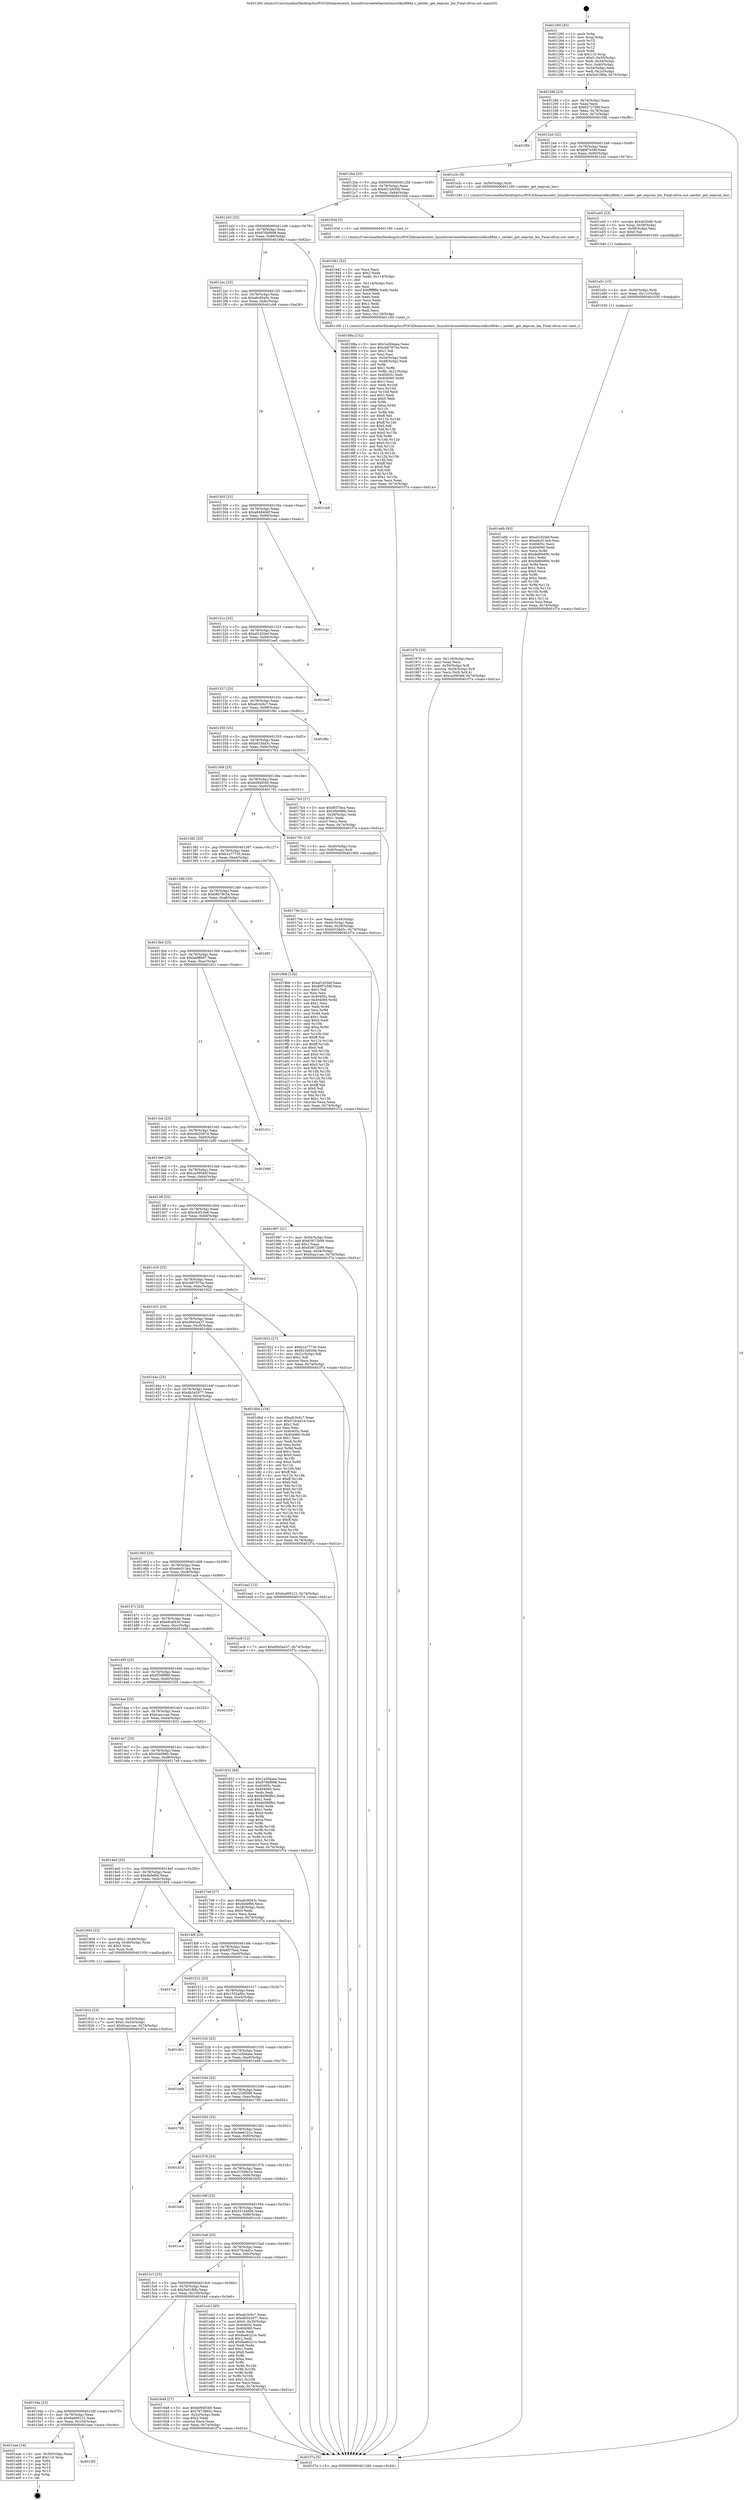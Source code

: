 digraph "0x401260" {
  label = "0x401260 (/mnt/c/Users/mathe/Desktop/tcc/POCII/binaries/extr_linuxdriversnetethernetmicrelksz884x.c_netdev_get_eeprom_len_Final-ollvm.out::main(0))"
  labelloc = "t"
  node[shape=record]

  Entry [label="",width=0.3,height=0.3,shape=circle,fillcolor=black,style=filled]
  "0x40128d" [label="{
     0x40128d [23]\l
     | [instrs]\l
     &nbsp;&nbsp;0x40128d \<+3\>: mov -0x74(%rbp),%eax\l
     &nbsp;&nbsp;0x401290 \<+2\>: mov %eax,%ecx\l
     &nbsp;&nbsp;0x401292 \<+6\>: sub $0x8272706f,%ecx\l
     &nbsp;&nbsp;0x401298 \<+3\>: mov %eax,-0x78(%rbp)\l
     &nbsp;&nbsp;0x40129b \<+3\>: mov %ecx,-0x7c(%rbp)\l
     &nbsp;&nbsp;0x40129e \<+6\>: je 0000000000401f5b \<main+0xcfb\>\l
  }"]
  "0x401f5b" [label="{
     0x401f5b\l
  }", style=dashed]
  "0x4012a4" [label="{
     0x4012a4 [22]\l
     | [instrs]\l
     &nbsp;&nbsp;0x4012a4 \<+5\>: jmp 00000000004012a9 \<main+0x49\>\l
     &nbsp;&nbsp;0x4012a9 \<+3\>: mov -0x78(%rbp),%eax\l
     &nbsp;&nbsp;0x4012ac \<+5\>: sub $0x89f7e58f,%eax\l
     &nbsp;&nbsp;0x4012b1 \<+3\>: mov %eax,-0x80(%rbp)\l
     &nbsp;&nbsp;0x4012b4 \<+6\>: je 0000000000401a3c \<main+0x7dc\>\l
  }"]
  Exit [label="",width=0.3,height=0.3,shape=circle,fillcolor=black,style=filled,peripheries=2]
  "0x401a3c" [label="{
     0x401a3c [9]\l
     | [instrs]\l
     &nbsp;&nbsp;0x401a3c \<+4\>: mov -0x50(%rbp),%rdi\l
     &nbsp;&nbsp;0x401a40 \<+5\>: call 0000000000401240 \<netdev_get_eeprom_len\>\l
     | [calls]\l
     &nbsp;&nbsp;0x401240 \{1\} (/mnt/c/Users/mathe/Desktop/tcc/POCII/binaries/extr_linuxdriversnetethernetmicrelksz884x.c_netdev_get_eeprom_len_Final-ollvm.out::netdev_get_eeprom_len)\l
  }"]
  "0x4012ba" [label="{
     0x4012ba [25]\l
     | [instrs]\l
     &nbsp;&nbsp;0x4012ba \<+5\>: jmp 00000000004012bf \<main+0x5f\>\l
     &nbsp;&nbsp;0x4012bf \<+3\>: mov -0x78(%rbp),%eax\l
     &nbsp;&nbsp;0x4012c2 \<+5\>: sub $0x921b630b,%eax\l
     &nbsp;&nbsp;0x4012c7 \<+6\>: mov %eax,-0x84(%rbp)\l
     &nbsp;&nbsp;0x4012cd \<+6\>: je 000000000040193d \<main+0x6dd\>\l
  }"]
  "0x4015f3" [label="{
     0x4015f3\l
  }", style=dashed]
  "0x40193d" [label="{
     0x40193d [5]\l
     | [instrs]\l
     &nbsp;&nbsp;0x40193d \<+5\>: call 0000000000401160 \<next_i\>\l
     | [calls]\l
     &nbsp;&nbsp;0x401160 \{1\} (/mnt/c/Users/mathe/Desktop/tcc/POCII/binaries/extr_linuxdriversnetethernetmicrelksz884x.c_netdev_get_eeprom_len_Final-ollvm.out::next_i)\l
  }"]
  "0x4012d3" [label="{
     0x4012d3 [25]\l
     | [instrs]\l
     &nbsp;&nbsp;0x4012d3 \<+5\>: jmp 00000000004012d8 \<main+0x78\>\l
     &nbsp;&nbsp;0x4012d8 \<+3\>: mov -0x78(%rbp),%eax\l
     &nbsp;&nbsp;0x4012db \<+5\>: sub $0x976bf998,%eax\l
     &nbsp;&nbsp;0x4012e0 \<+6\>: mov %eax,-0x88(%rbp)\l
     &nbsp;&nbsp;0x4012e6 \<+6\>: je 000000000040188a \<main+0x62a\>\l
  }"]
  "0x401eae" [label="{
     0x401eae [19]\l
     | [instrs]\l
     &nbsp;&nbsp;0x401eae \<+3\>: mov -0x30(%rbp),%eax\l
     &nbsp;&nbsp;0x401eb1 \<+7\>: add $0x110,%rsp\l
     &nbsp;&nbsp;0x401eb8 \<+1\>: pop %rbx\l
     &nbsp;&nbsp;0x401eb9 \<+2\>: pop %r12\l
     &nbsp;&nbsp;0x401ebb \<+2\>: pop %r14\l
     &nbsp;&nbsp;0x401ebd \<+2\>: pop %r15\l
     &nbsp;&nbsp;0x401ebf \<+1\>: pop %rbp\l
     &nbsp;&nbsp;0x401ec0 \<+1\>: ret\l
  }"]
  "0x40188a" [label="{
     0x40188a [152]\l
     | [instrs]\l
     &nbsp;&nbsp;0x40188a \<+5\>: mov $0x1a304aea,%eax\l
     &nbsp;&nbsp;0x40188f \<+5\>: mov $0xcb67975a,%ecx\l
     &nbsp;&nbsp;0x401894 \<+2\>: mov $0x1,%dl\l
     &nbsp;&nbsp;0x401896 \<+2\>: xor %esi,%esi\l
     &nbsp;&nbsp;0x401898 \<+3\>: mov -0x54(%rbp),%edi\l
     &nbsp;&nbsp;0x40189b \<+3\>: cmp -0x48(%rbp),%edi\l
     &nbsp;&nbsp;0x40189e \<+4\>: setl %r8b\l
     &nbsp;&nbsp;0x4018a2 \<+4\>: and $0x1,%r8b\l
     &nbsp;&nbsp;0x4018a6 \<+4\>: mov %r8b,-0x21(%rbp)\l
     &nbsp;&nbsp;0x4018aa \<+7\>: mov 0x40405c,%edi\l
     &nbsp;&nbsp;0x4018b1 \<+8\>: mov 0x404060,%r9d\l
     &nbsp;&nbsp;0x4018b9 \<+3\>: sub $0x1,%esi\l
     &nbsp;&nbsp;0x4018bc \<+3\>: mov %edi,%r10d\l
     &nbsp;&nbsp;0x4018bf \<+3\>: add %esi,%r10d\l
     &nbsp;&nbsp;0x4018c2 \<+4\>: imul %r10d,%edi\l
     &nbsp;&nbsp;0x4018c6 \<+3\>: and $0x1,%edi\l
     &nbsp;&nbsp;0x4018c9 \<+3\>: cmp $0x0,%edi\l
     &nbsp;&nbsp;0x4018cc \<+4\>: sete %r8b\l
     &nbsp;&nbsp;0x4018d0 \<+4\>: cmp $0xa,%r9d\l
     &nbsp;&nbsp;0x4018d4 \<+4\>: setl %r11b\l
     &nbsp;&nbsp;0x4018d8 \<+3\>: mov %r8b,%bl\l
     &nbsp;&nbsp;0x4018db \<+3\>: xor $0xff,%bl\l
     &nbsp;&nbsp;0x4018de \<+3\>: mov %r11b,%r14b\l
     &nbsp;&nbsp;0x4018e1 \<+4\>: xor $0xff,%r14b\l
     &nbsp;&nbsp;0x4018e5 \<+3\>: xor $0x0,%dl\l
     &nbsp;&nbsp;0x4018e8 \<+3\>: mov %bl,%r15b\l
     &nbsp;&nbsp;0x4018eb \<+4\>: and $0x0,%r15b\l
     &nbsp;&nbsp;0x4018ef \<+3\>: and %dl,%r8b\l
     &nbsp;&nbsp;0x4018f2 \<+3\>: mov %r14b,%r12b\l
     &nbsp;&nbsp;0x4018f5 \<+4\>: and $0x0,%r12b\l
     &nbsp;&nbsp;0x4018f9 \<+3\>: and %dl,%r11b\l
     &nbsp;&nbsp;0x4018fc \<+3\>: or %r8b,%r15b\l
     &nbsp;&nbsp;0x4018ff \<+3\>: or %r11b,%r12b\l
     &nbsp;&nbsp;0x401902 \<+3\>: xor %r12b,%r15b\l
     &nbsp;&nbsp;0x401905 \<+3\>: or %r14b,%bl\l
     &nbsp;&nbsp;0x401908 \<+3\>: xor $0xff,%bl\l
     &nbsp;&nbsp;0x40190b \<+3\>: or $0x0,%dl\l
     &nbsp;&nbsp;0x40190e \<+2\>: and %dl,%bl\l
     &nbsp;&nbsp;0x401910 \<+3\>: or %bl,%r15b\l
     &nbsp;&nbsp;0x401913 \<+4\>: test $0x1,%r15b\l
     &nbsp;&nbsp;0x401917 \<+3\>: cmovne %ecx,%eax\l
     &nbsp;&nbsp;0x40191a \<+3\>: mov %eax,-0x74(%rbp)\l
     &nbsp;&nbsp;0x40191d \<+5\>: jmp 0000000000401f7a \<main+0xd1a\>\l
  }"]
  "0x4012ec" [label="{
     0x4012ec [25]\l
     | [instrs]\l
     &nbsp;&nbsp;0x4012ec \<+5\>: jmp 00000000004012f1 \<main+0x91\>\l
     &nbsp;&nbsp;0x4012f1 \<+3\>: mov -0x78(%rbp),%eax\l
     &nbsp;&nbsp;0x4012f4 \<+5\>: sub $0xa6c8043c,%eax\l
     &nbsp;&nbsp;0x4012f9 \<+6\>: mov %eax,-0x8c(%rbp)\l
     &nbsp;&nbsp;0x4012ff \<+6\>: je 0000000000401cb8 \<main+0xa58\>\l
  }"]
  "0x401a6b" [label="{
     0x401a6b [93]\l
     | [instrs]\l
     &nbsp;&nbsp;0x401a6b \<+5\>: mov $0xaf1d20ef,%eax\l
     &nbsp;&nbsp;0x401a70 \<+5\>: mov $0xe6c013e4,%esi\l
     &nbsp;&nbsp;0x401a75 \<+7\>: mov 0x40405c,%ecx\l
     &nbsp;&nbsp;0x401a7c \<+7\>: mov 0x404060,%edx\l
     &nbsp;&nbsp;0x401a83 \<+3\>: mov %ecx,%r8d\l
     &nbsp;&nbsp;0x401a86 \<+7\>: sub $0xde80e69c,%r8d\l
     &nbsp;&nbsp;0x401a8d \<+4\>: sub $0x1,%r8d\l
     &nbsp;&nbsp;0x401a91 \<+7\>: add $0xde80e69c,%r8d\l
     &nbsp;&nbsp;0x401a98 \<+4\>: imul %r8d,%ecx\l
     &nbsp;&nbsp;0x401a9c \<+3\>: and $0x1,%ecx\l
     &nbsp;&nbsp;0x401a9f \<+3\>: cmp $0x0,%ecx\l
     &nbsp;&nbsp;0x401aa2 \<+4\>: sete %r9b\l
     &nbsp;&nbsp;0x401aa6 \<+3\>: cmp $0xa,%edx\l
     &nbsp;&nbsp;0x401aa9 \<+4\>: setl %r10b\l
     &nbsp;&nbsp;0x401aad \<+3\>: mov %r9b,%r11b\l
     &nbsp;&nbsp;0x401ab0 \<+3\>: and %r10b,%r11b\l
     &nbsp;&nbsp;0x401ab3 \<+3\>: xor %r10b,%r9b\l
     &nbsp;&nbsp;0x401ab6 \<+3\>: or %r9b,%r11b\l
     &nbsp;&nbsp;0x401ab9 \<+4\>: test $0x1,%r11b\l
     &nbsp;&nbsp;0x401abd \<+3\>: cmovne %esi,%eax\l
     &nbsp;&nbsp;0x401ac0 \<+3\>: mov %eax,-0x74(%rbp)\l
     &nbsp;&nbsp;0x401ac3 \<+5\>: jmp 0000000000401f7a \<main+0xd1a\>\l
  }"]
  "0x401cb8" [label="{
     0x401cb8\l
  }", style=dashed]
  "0x401305" [label="{
     0x401305 [25]\l
     | [instrs]\l
     &nbsp;&nbsp;0x401305 \<+5\>: jmp 000000000040130a \<main+0xaa\>\l
     &nbsp;&nbsp;0x40130a \<+3\>: mov -0x78(%rbp),%eax\l
     &nbsp;&nbsp;0x40130d \<+5\>: sub $0xa84848df,%eax\l
     &nbsp;&nbsp;0x401312 \<+6\>: mov %eax,-0x90(%rbp)\l
     &nbsp;&nbsp;0x401318 \<+6\>: je 0000000000401cac \<main+0xa4c\>\l
  }"]
  "0x401a5c" [label="{
     0x401a5c [15]\l
     | [instrs]\l
     &nbsp;&nbsp;0x401a5c \<+4\>: mov -0x50(%rbp),%rdi\l
     &nbsp;&nbsp;0x401a60 \<+6\>: mov %eax,-0x11c(%rbp)\l
     &nbsp;&nbsp;0x401a66 \<+5\>: call 0000000000401030 \<free@plt\>\l
     | [calls]\l
     &nbsp;&nbsp;0x401030 \{1\} (unknown)\l
  }"]
  "0x401cac" [label="{
     0x401cac\l
  }", style=dashed]
  "0x40131e" [label="{
     0x40131e [25]\l
     | [instrs]\l
     &nbsp;&nbsp;0x40131e \<+5\>: jmp 0000000000401323 \<main+0xc3\>\l
     &nbsp;&nbsp;0x401323 \<+3\>: mov -0x78(%rbp),%eax\l
     &nbsp;&nbsp;0x401326 \<+5\>: sub $0xaf1d20ef,%eax\l
     &nbsp;&nbsp;0x40132b \<+6\>: mov %eax,-0x94(%rbp)\l
     &nbsp;&nbsp;0x401331 \<+6\>: je 0000000000401ee5 \<main+0xc85\>\l
  }"]
  "0x401a45" [label="{
     0x401a45 [23]\l
     | [instrs]\l
     &nbsp;&nbsp;0x401a45 \<+10\>: movabs $0x4020d6,%rdi\l
     &nbsp;&nbsp;0x401a4f \<+3\>: mov %eax,-0x58(%rbp)\l
     &nbsp;&nbsp;0x401a52 \<+3\>: mov -0x58(%rbp),%esi\l
     &nbsp;&nbsp;0x401a55 \<+2\>: mov $0x0,%al\l
     &nbsp;&nbsp;0x401a57 \<+5\>: call 0000000000401040 \<printf@plt\>\l
     | [calls]\l
     &nbsp;&nbsp;0x401040 \{1\} (unknown)\l
  }"]
  "0x401ee5" [label="{
     0x401ee5\l
  }", style=dashed]
  "0x401337" [label="{
     0x401337 [25]\l
     | [instrs]\l
     &nbsp;&nbsp;0x401337 \<+5\>: jmp 000000000040133c \<main+0xdc\>\l
     &nbsp;&nbsp;0x40133c \<+3\>: mov -0x78(%rbp),%eax\l
     &nbsp;&nbsp;0x40133f \<+5\>: sub $0xafc3c6c7,%eax\l
     &nbsp;&nbsp;0x401344 \<+6\>: mov %eax,-0x98(%rbp)\l
     &nbsp;&nbsp;0x40134a \<+6\>: je 0000000000401f6c \<main+0xd0c\>\l
  }"]
  "0x401976" [label="{
     0x401976 [33]\l
     | [instrs]\l
     &nbsp;&nbsp;0x401976 \<+6\>: mov -0x118(%rbp),%ecx\l
     &nbsp;&nbsp;0x40197c \<+3\>: imul %eax,%ecx\l
     &nbsp;&nbsp;0x40197f \<+4\>: mov -0x50(%rbp),%r8\l
     &nbsp;&nbsp;0x401983 \<+4\>: movslq -0x54(%rbp),%r9\l
     &nbsp;&nbsp;0x401987 \<+4\>: mov %ecx,(%r8,%r9,4)\l
     &nbsp;&nbsp;0x40198b \<+7\>: movl $0xca39046f,-0x74(%rbp)\l
     &nbsp;&nbsp;0x401992 \<+5\>: jmp 0000000000401f7a \<main+0xd1a\>\l
  }"]
  "0x401f6c" [label="{
     0x401f6c\l
  }", style=dashed]
  "0x401350" [label="{
     0x401350 [25]\l
     | [instrs]\l
     &nbsp;&nbsp;0x401350 \<+5\>: jmp 0000000000401355 \<main+0xf5\>\l
     &nbsp;&nbsp;0x401355 \<+3\>: mov -0x78(%rbp),%eax\l
     &nbsp;&nbsp;0x401358 \<+5\>: sub $0xb01fdd3c,%eax\l
     &nbsp;&nbsp;0x40135d \<+6\>: mov %eax,-0x9c(%rbp)\l
     &nbsp;&nbsp;0x401363 \<+6\>: je 00000000004017b3 \<main+0x553\>\l
  }"]
  "0x401942" [label="{
     0x401942 [52]\l
     | [instrs]\l
     &nbsp;&nbsp;0x401942 \<+2\>: xor %ecx,%ecx\l
     &nbsp;&nbsp;0x401944 \<+5\>: mov $0x2,%edx\l
     &nbsp;&nbsp;0x401949 \<+6\>: mov %edx,-0x114(%rbp)\l
     &nbsp;&nbsp;0x40194f \<+1\>: cltd\l
     &nbsp;&nbsp;0x401950 \<+6\>: mov -0x114(%rbp),%esi\l
     &nbsp;&nbsp;0x401956 \<+2\>: idiv %esi\l
     &nbsp;&nbsp;0x401958 \<+6\>: imul $0xfffffffe,%edx,%edx\l
     &nbsp;&nbsp;0x40195e \<+2\>: mov %ecx,%edi\l
     &nbsp;&nbsp;0x401960 \<+2\>: sub %edx,%edi\l
     &nbsp;&nbsp;0x401962 \<+2\>: mov %ecx,%edx\l
     &nbsp;&nbsp;0x401964 \<+3\>: sub $0x1,%edx\l
     &nbsp;&nbsp;0x401967 \<+2\>: add %edx,%edi\l
     &nbsp;&nbsp;0x401969 \<+2\>: sub %edi,%ecx\l
     &nbsp;&nbsp;0x40196b \<+6\>: mov %ecx,-0x118(%rbp)\l
     &nbsp;&nbsp;0x401971 \<+5\>: call 0000000000401160 \<next_i\>\l
     | [calls]\l
     &nbsp;&nbsp;0x401160 \{1\} (/mnt/c/Users/mathe/Desktop/tcc/POCII/binaries/extr_linuxdriversnetethernetmicrelksz884x.c_netdev_get_eeprom_len_Final-ollvm.out::next_i)\l
  }"]
  "0x4017b3" [label="{
     0x4017b3 [27]\l
     | [instrs]\l
     &nbsp;&nbsp;0x4017b3 \<+5\>: mov $0x8f37bea,%eax\l
     &nbsp;&nbsp;0x4017b8 \<+5\>: mov $0x30e096b,%ecx\l
     &nbsp;&nbsp;0x4017bd \<+3\>: mov -0x28(%rbp),%edx\l
     &nbsp;&nbsp;0x4017c0 \<+3\>: cmp $0x1,%edx\l
     &nbsp;&nbsp;0x4017c3 \<+3\>: cmovl %ecx,%eax\l
     &nbsp;&nbsp;0x4017c6 \<+3\>: mov %eax,-0x74(%rbp)\l
     &nbsp;&nbsp;0x4017c9 \<+5\>: jmp 0000000000401f7a \<main+0xd1a\>\l
  }"]
  "0x401369" [label="{
     0x401369 [25]\l
     | [instrs]\l
     &nbsp;&nbsp;0x401369 \<+5\>: jmp 000000000040136e \<main+0x10e\>\l
     &nbsp;&nbsp;0x40136e \<+3\>: mov -0x78(%rbp),%eax\l
     &nbsp;&nbsp;0x401371 \<+5\>: sub $0xb094f349,%eax\l
     &nbsp;&nbsp;0x401376 \<+6\>: mov %eax,-0xa0(%rbp)\l
     &nbsp;&nbsp;0x40137c \<+6\>: je 0000000000401791 \<main+0x531\>\l
  }"]
  "0x40181b" [label="{
     0x40181b [23]\l
     | [instrs]\l
     &nbsp;&nbsp;0x40181b \<+4\>: mov %rax,-0x50(%rbp)\l
     &nbsp;&nbsp;0x40181f \<+7\>: movl $0x0,-0x54(%rbp)\l
     &nbsp;&nbsp;0x401826 \<+7\>: movl $0xfcaa1cae,-0x74(%rbp)\l
     &nbsp;&nbsp;0x40182d \<+5\>: jmp 0000000000401f7a \<main+0xd1a\>\l
  }"]
  "0x401791" [label="{
     0x401791 [13]\l
     | [instrs]\l
     &nbsp;&nbsp;0x401791 \<+4\>: mov -0x40(%rbp),%rax\l
     &nbsp;&nbsp;0x401795 \<+4\>: mov 0x8(%rax),%rdi\l
     &nbsp;&nbsp;0x401799 \<+5\>: call 0000000000401060 \<atoi@plt\>\l
     | [calls]\l
     &nbsp;&nbsp;0x401060 \{1\} (unknown)\l
  }"]
  "0x401382" [label="{
     0x401382 [25]\l
     | [instrs]\l
     &nbsp;&nbsp;0x401382 \<+5\>: jmp 0000000000401387 \<main+0x127\>\l
     &nbsp;&nbsp;0x401387 \<+3\>: mov -0x78(%rbp),%eax\l
     &nbsp;&nbsp;0x40138a \<+5\>: sub $0xb1a77730,%eax\l
     &nbsp;&nbsp;0x40138f \<+6\>: mov %eax,-0xa4(%rbp)\l
     &nbsp;&nbsp;0x401395 \<+6\>: je 00000000004019b6 \<main+0x756\>\l
  }"]
  "0x40179e" [label="{
     0x40179e [21]\l
     | [instrs]\l
     &nbsp;&nbsp;0x40179e \<+3\>: mov %eax,-0x44(%rbp)\l
     &nbsp;&nbsp;0x4017a1 \<+3\>: mov -0x44(%rbp),%eax\l
     &nbsp;&nbsp;0x4017a4 \<+3\>: mov %eax,-0x28(%rbp)\l
     &nbsp;&nbsp;0x4017a7 \<+7\>: movl $0xb01fdd3c,-0x74(%rbp)\l
     &nbsp;&nbsp;0x4017ae \<+5\>: jmp 0000000000401f7a \<main+0xd1a\>\l
  }"]
  "0x4019b6" [label="{
     0x4019b6 [134]\l
     | [instrs]\l
     &nbsp;&nbsp;0x4019b6 \<+5\>: mov $0xaf1d20ef,%eax\l
     &nbsp;&nbsp;0x4019bb \<+5\>: mov $0x89f7e58f,%ecx\l
     &nbsp;&nbsp;0x4019c0 \<+2\>: mov $0x1,%dl\l
     &nbsp;&nbsp;0x4019c2 \<+2\>: xor %esi,%esi\l
     &nbsp;&nbsp;0x4019c4 \<+7\>: mov 0x40405c,%edi\l
     &nbsp;&nbsp;0x4019cb \<+8\>: mov 0x404060,%r8d\l
     &nbsp;&nbsp;0x4019d3 \<+3\>: sub $0x1,%esi\l
     &nbsp;&nbsp;0x4019d6 \<+3\>: mov %edi,%r9d\l
     &nbsp;&nbsp;0x4019d9 \<+3\>: add %esi,%r9d\l
     &nbsp;&nbsp;0x4019dc \<+4\>: imul %r9d,%edi\l
     &nbsp;&nbsp;0x4019e0 \<+3\>: and $0x1,%edi\l
     &nbsp;&nbsp;0x4019e3 \<+3\>: cmp $0x0,%edi\l
     &nbsp;&nbsp;0x4019e6 \<+4\>: sete %r10b\l
     &nbsp;&nbsp;0x4019ea \<+4\>: cmp $0xa,%r8d\l
     &nbsp;&nbsp;0x4019ee \<+4\>: setl %r11b\l
     &nbsp;&nbsp;0x4019f2 \<+3\>: mov %r10b,%bl\l
     &nbsp;&nbsp;0x4019f5 \<+3\>: xor $0xff,%bl\l
     &nbsp;&nbsp;0x4019f8 \<+3\>: mov %r11b,%r14b\l
     &nbsp;&nbsp;0x4019fb \<+4\>: xor $0xff,%r14b\l
     &nbsp;&nbsp;0x4019ff \<+3\>: xor $0x0,%dl\l
     &nbsp;&nbsp;0x401a02 \<+3\>: mov %bl,%r15b\l
     &nbsp;&nbsp;0x401a05 \<+4\>: and $0x0,%r15b\l
     &nbsp;&nbsp;0x401a09 \<+3\>: and %dl,%r10b\l
     &nbsp;&nbsp;0x401a0c \<+3\>: mov %r14b,%r12b\l
     &nbsp;&nbsp;0x401a0f \<+4\>: and $0x0,%r12b\l
     &nbsp;&nbsp;0x401a13 \<+3\>: and %dl,%r11b\l
     &nbsp;&nbsp;0x401a16 \<+3\>: or %r10b,%r15b\l
     &nbsp;&nbsp;0x401a19 \<+3\>: or %r11b,%r12b\l
     &nbsp;&nbsp;0x401a1c \<+3\>: xor %r12b,%r15b\l
     &nbsp;&nbsp;0x401a1f \<+3\>: or %r14b,%bl\l
     &nbsp;&nbsp;0x401a22 \<+3\>: xor $0xff,%bl\l
     &nbsp;&nbsp;0x401a25 \<+3\>: or $0x0,%dl\l
     &nbsp;&nbsp;0x401a28 \<+2\>: and %dl,%bl\l
     &nbsp;&nbsp;0x401a2a \<+3\>: or %bl,%r15b\l
     &nbsp;&nbsp;0x401a2d \<+4\>: test $0x1,%r15b\l
     &nbsp;&nbsp;0x401a31 \<+3\>: cmovne %ecx,%eax\l
     &nbsp;&nbsp;0x401a34 \<+3\>: mov %eax,-0x74(%rbp)\l
     &nbsp;&nbsp;0x401a37 \<+5\>: jmp 0000000000401f7a \<main+0xd1a\>\l
  }"]
  "0x40139b" [label="{
     0x40139b [25]\l
     | [instrs]\l
     &nbsp;&nbsp;0x40139b \<+5\>: jmp 00000000004013a0 \<main+0x140\>\l
     &nbsp;&nbsp;0x4013a0 \<+3\>: mov -0x78(%rbp),%eax\l
     &nbsp;&nbsp;0x4013a3 \<+5\>: sub $0xb8078c5a,%eax\l
     &nbsp;&nbsp;0x4013a8 \<+6\>: mov %eax,-0xa8(%rbp)\l
     &nbsp;&nbsp;0x4013ae \<+6\>: je 00000000004016f3 \<main+0x493\>\l
  }"]
  "0x401260" [label="{
     0x401260 [45]\l
     | [instrs]\l
     &nbsp;&nbsp;0x401260 \<+1\>: push %rbp\l
     &nbsp;&nbsp;0x401261 \<+3\>: mov %rsp,%rbp\l
     &nbsp;&nbsp;0x401264 \<+2\>: push %r15\l
     &nbsp;&nbsp;0x401266 \<+2\>: push %r14\l
     &nbsp;&nbsp;0x401268 \<+2\>: push %r12\l
     &nbsp;&nbsp;0x40126a \<+1\>: push %rbx\l
     &nbsp;&nbsp;0x40126b \<+7\>: sub $0x110,%rsp\l
     &nbsp;&nbsp;0x401272 \<+7\>: movl $0x0,-0x30(%rbp)\l
     &nbsp;&nbsp;0x401279 \<+3\>: mov %edi,-0x34(%rbp)\l
     &nbsp;&nbsp;0x40127c \<+4\>: mov %rsi,-0x40(%rbp)\l
     &nbsp;&nbsp;0x401280 \<+3\>: mov -0x34(%rbp),%edi\l
     &nbsp;&nbsp;0x401283 \<+3\>: mov %edi,-0x2c(%rbp)\l
     &nbsp;&nbsp;0x401286 \<+7\>: movl $0x5e01f6fa,-0x74(%rbp)\l
  }"]
  "0x4016f3" [label="{
     0x4016f3\l
  }", style=dashed]
  "0x4013b4" [label="{
     0x4013b4 [25]\l
     | [instrs]\l
     &nbsp;&nbsp;0x4013b4 \<+5\>: jmp 00000000004013b9 \<main+0x159\>\l
     &nbsp;&nbsp;0x4013b9 \<+3\>: mov -0x78(%rbp),%eax\l
     &nbsp;&nbsp;0x4013bc \<+5\>: sub $0xbe8ff407,%eax\l
     &nbsp;&nbsp;0x4013c1 \<+6\>: mov %eax,-0xac(%rbp)\l
     &nbsp;&nbsp;0x4013c7 \<+6\>: je 0000000000401d1c \<main+0xabc\>\l
  }"]
  "0x401f7a" [label="{
     0x401f7a [5]\l
     | [instrs]\l
     &nbsp;&nbsp;0x401f7a \<+5\>: jmp 000000000040128d \<main+0x2d\>\l
  }"]
  "0x401d1c" [label="{
     0x401d1c\l
  }", style=dashed]
  "0x4013cd" [label="{
     0x4013cd [25]\l
     | [instrs]\l
     &nbsp;&nbsp;0x4013cd \<+5\>: jmp 00000000004013d2 \<main+0x172\>\l
     &nbsp;&nbsp;0x4013d2 \<+3\>: mov -0x78(%rbp),%eax\l
     &nbsp;&nbsp;0x4013d5 \<+5\>: sub $0xc6d2097d,%eax\l
     &nbsp;&nbsp;0x4013da \<+6\>: mov %eax,-0xb0(%rbp)\l
     &nbsp;&nbsp;0x4013e0 \<+6\>: je 0000000000401b90 \<main+0x930\>\l
  }"]
  "0x4015da" [label="{
     0x4015da [25]\l
     | [instrs]\l
     &nbsp;&nbsp;0x4015da \<+5\>: jmp 00000000004015df \<main+0x37f\>\l
     &nbsp;&nbsp;0x4015df \<+3\>: mov -0x78(%rbp),%eax\l
     &nbsp;&nbsp;0x4015e2 \<+5\>: sub $0x6ad09121,%eax\l
     &nbsp;&nbsp;0x4015e7 \<+6\>: mov %eax,-0x104(%rbp)\l
     &nbsp;&nbsp;0x4015ed \<+6\>: je 0000000000401eae \<main+0xc4e\>\l
  }"]
  "0x401b90" [label="{
     0x401b90\l
  }", style=dashed]
  "0x4013e6" [label="{
     0x4013e6 [25]\l
     | [instrs]\l
     &nbsp;&nbsp;0x4013e6 \<+5\>: jmp 00000000004013eb \<main+0x18b\>\l
     &nbsp;&nbsp;0x4013eb \<+3\>: mov -0x78(%rbp),%eax\l
     &nbsp;&nbsp;0x4013ee \<+5\>: sub $0xca39046f,%eax\l
     &nbsp;&nbsp;0x4013f3 \<+6\>: mov %eax,-0xb4(%rbp)\l
     &nbsp;&nbsp;0x4013f9 \<+6\>: je 0000000000401997 \<main+0x737\>\l
  }"]
  "0x401648" [label="{
     0x401648 [27]\l
     | [instrs]\l
     &nbsp;&nbsp;0x401648 \<+5\>: mov $0xb094f349,%eax\l
     &nbsp;&nbsp;0x40164d \<+5\>: mov $0x7973865c,%ecx\l
     &nbsp;&nbsp;0x401652 \<+3\>: mov -0x2c(%rbp),%edx\l
     &nbsp;&nbsp;0x401655 \<+3\>: cmp $0x2,%edx\l
     &nbsp;&nbsp;0x401658 \<+3\>: cmovne %ecx,%eax\l
     &nbsp;&nbsp;0x40165b \<+3\>: mov %eax,-0x74(%rbp)\l
     &nbsp;&nbsp;0x40165e \<+5\>: jmp 0000000000401f7a \<main+0xd1a\>\l
  }"]
  "0x401997" [label="{
     0x401997 [31]\l
     | [instrs]\l
     &nbsp;&nbsp;0x401997 \<+3\>: mov -0x54(%rbp),%eax\l
     &nbsp;&nbsp;0x40199a \<+5\>: add $0x63672b99,%eax\l
     &nbsp;&nbsp;0x40199f \<+3\>: add $0x1,%eax\l
     &nbsp;&nbsp;0x4019a2 \<+5\>: sub $0x63672b99,%eax\l
     &nbsp;&nbsp;0x4019a7 \<+3\>: mov %eax,-0x54(%rbp)\l
     &nbsp;&nbsp;0x4019aa \<+7\>: movl $0xfcaa1cae,-0x74(%rbp)\l
     &nbsp;&nbsp;0x4019b1 \<+5\>: jmp 0000000000401f7a \<main+0xd1a\>\l
  }"]
  "0x4013ff" [label="{
     0x4013ff [25]\l
     | [instrs]\l
     &nbsp;&nbsp;0x4013ff \<+5\>: jmp 0000000000401404 \<main+0x1a4\>\l
     &nbsp;&nbsp;0x401404 \<+3\>: mov -0x78(%rbp),%eax\l
     &nbsp;&nbsp;0x401407 \<+5\>: sub $0xcb3f15e8,%eax\l
     &nbsp;&nbsp;0x40140c \<+6\>: mov %eax,-0xb8(%rbp)\l
     &nbsp;&nbsp;0x401412 \<+6\>: je 0000000000401ec1 \<main+0xc61\>\l
  }"]
  "0x4015c1" [label="{
     0x4015c1 [25]\l
     | [instrs]\l
     &nbsp;&nbsp;0x4015c1 \<+5\>: jmp 00000000004015c6 \<main+0x366\>\l
     &nbsp;&nbsp;0x4015c6 \<+3\>: mov -0x78(%rbp),%eax\l
     &nbsp;&nbsp;0x4015c9 \<+5\>: sub $0x5e01f6fa,%eax\l
     &nbsp;&nbsp;0x4015ce \<+6\>: mov %eax,-0x100(%rbp)\l
     &nbsp;&nbsp;0x4015d4 \<+6\>: je 0000000000401648 \<main+0x3e8\>\l
  }"]
  "0x401ec1" [label="{
     0x401ec1\l
  }", style=dashed]
  "0x401418" [label="{
     0x401418 [25]\l
     | [instrs]\l
     &nbsp;&nbsp;0x401418 \<+5\>: jmp 000000000040141d \<main+0x1bd\>\l
     &nbsp;&nbsp;0x40141d \<+3\>: mov -0x78(%rbp),%eax\l
     &nbsp;&nbsp;0x401420 \<+5\>: sub $0xcb67975a,%eax\l
     &nbsp;&nbsp;0x401425 \<+6\>: mov %eax,-0xbc(%rbp)\l
     &nbsp;&nbsp;0x40142b \<+6\>: je 0000000000401922 \<main+0x6c2\>\l
  }"]
  "0x401e43" [label="{
     0x401e43 [95]\l
     | [instrs]\l
     &nbsp;&nbsp;0x401e43 \<+5\>: mov $0xafc3c6c7,%eax\l
     &nbsp;&nbsp;0x401e48 \<+5\>: mov $0xdb542977,%ecx\l
     &nbsp;&nbsp;0x401e4d \<+7\>: movl $0x0,-0x30(%rbp)\l
     &nbsp;&nbsp;0x401e54 \<+7\>: mov 0x40405c,%edx\l
     &nbsp;&nbsp;0x401e5b \<+7\>: mov 0x404060,%esi\l
     &nbsp;&nbsp;0x401e62 \<+2\>: mov %edx,%edi\l
     &nbsp;&nbsp;0x401e64 \<+6\>: sub $0x8ae6221e,%edi\l
     &nbsp;&nbsp;0x401e6a \<+3\>: sub $0x1,%edi\l
     &nbsp;&nbsp;0x401e6d \<+6\>: add $0x8ae6221e,%edi\l
     &nbsp;&nbsp;0x401e73 \<+3\>: imul %edi,%edx\l
     &nbsp;&nbsp;0x401e76 \<+3\>: and $0x1,%edx\l
     &nbsp;&nbsp;0x401e79 \<+3\>: cmp $0x0,%edx\l
     &nbsp;&nbsp;0x401e7c \<+4\>: sete %r8b\l
     &nbsp;&nbsp;0x401e80 \<+3\>: cmp $0xa,%esi\l
     &nbsp;&nbsp;0x401e83 \<+4\>: setl %r9b\l
     &nbsp;&nbsp;0x401e87 \<+3\>: mov %r8b,%r10b\l
     &nbsp;&nbsp;0x401e8a \<+3\>: and %r9b,%r10b\l
     &nbsp;&nbsp;0x401e8d \<+3\>: xor %r9b,%r8b\l
     &nbsp;&nbsp;0x401e90 \<+3\>: or %r8b,%r10b\l
     &nbsp;&nbsp;0x401e93 \<+4\>: test $0x1,%r10b\l
     &nbsp;&nbsp;0x401e97 \<+3\>: cmovne %ecx,%eax\l
     &nbsp;&nbsp;0x401e9a \<+3\>: mov %eax,-0x74(%rbp)\l
     &nbsp;&nbsp;0x401e9d \<+5\>: jmp 0000000000401f7a \<main+0xd1a\>\l
  }"]
  "0x401922" [label="{
     0x401922 [27]\l
     | [instrs]\l
     &nbsp;&nbsp;0x401922 \<+5\>: mov $0xb1a77730,%eax\l
     &nbsp;&nbsp;0x401927 \<+5\>: mov $0x921b630b,%ecx\l
     &nbsp;&nbsp;0x40192c \<+3\>: mov -0x21(%rbp),%dl\l
     &nbsp;&nbsp;0x40192f \<+3\>: test $0x1,%dl\l
     &nbsp;&nbsp;0x401932 \<+3\>: cmovne %ecx,%eax\l
     &nbsp;&nbsp;0x401935 \<+3\>: mov %eax,-0x74(%rbp)\l
     &nbsp;&nbsp;0x401938 \<+5\>: jmp 0000000000401f7a \<main+0xd1a\>\l
  }"]
  "0x401431" [label="{
     0x401431 [25]\l
     | [instrs]\l
     &nbsp;&nbsp;0x401431 \<+5\>: jmp 0000000000401436 \<main+0x1d6\>\l
     &nbsp;&nbsp;0x401436 \<+3\>: mov -0x78(%rbp),%eax\l
     &nbsp;&nbsp;0x401439 \<+5\>: sub $0xd945a437,%eax\l
     &nbsp;&nbsp;0x40143e \<+6\>: mov %eax,-0xc0(%rbp)\l
     &nbsp;&nbsp;0x401444 \<+6\>: je 0000000000401dbd \<main+0xb5d\>\l
  }"]
  "0x4015a8" [label="{
     0x4015a8 [25]\l
     | [instrs]\l
     &nbsp;&nbsp;0x4015a8 \<+5\>: jmp 00000000004015ad \<main+0x34d\>\l
     &nbsp;&nbsp;0x4015ad \<+3\>: mov -0x78(%rbp),%eax\l
     &nbsp;&nbsp;0x4015b0 \<+5\>: sub $0x57dc4d1e,%eax\l
     &nbsp;&nbsp;0x4015b5 \<+6\>: mov %eax,-0xfc(%rbp)\l
     &nbsp;&nbsp;0x4015bb \<+6\>: je 0000000000401e43 \<main+0xbe3\>\l
  }"]
  "0x401dbd" [label="{
     0x401dbd [134]\l
     | [instrs]\l
     &nbsp;&nbsp;0x401dbd \<+5\>: mov $0xafc3c6c7,%eax\l
     &nbsp;&nbsp;0x401dc2 \<+5\>: mov $0x57dc4d1e,%ecx\l
     &nbsp;&nbsp;0x401dc7 \<+2\>: mov $0x1,%dl\l
     &nbsp;&nbsp;0x401dc9 \<+2\>: xor %esi,%esi\l
     &nbsp;&nbsp;0x401dcb \<+7\>: mov 0x40405c,%edi\l
     &nbsp;&nbsp;0x401dd2 \<+8\>: mov 0x404060,%r8d\l
     &nbsp;&nbsp;0x401dda \<+3\>: sub $0x1,%esi\l
     &nbsp;&nbsp;0x401ddd \<+3\>: mov %edi,%r9d\l
     &nbsp;&nbsp;0x401de0 \<+3\>: add %esi,%r9d\l
     &nbsp;&nbsp;0x401de3 \<+4\>: imul %r9d,%edi\l
     &nbsp;&nbsp;0x401de7 \<+3\>: and $0x1,%edi\l
     &nbsp;&nbsp;0x401dea \<+3\>: cmp $0x0,%edi\l
     &nbsp;&nbsp;0x401ded \<+4\>: sete %r10b\l
     &nbsp;&nbsp;0x401df1 \<+4\>: cmp $0xa,%r8d\l
     &nbsp;&nbsp;0x401df5 \<+4\>: setl %r11b\l
     &nbsp;&nbsp;0x401df9 \<+3\>: mov %r10b,%bl\l
     &nbsp;&nbsp;0x401dfc \<+3\>: xor $0xff,%bl\l
     &nbsp;&nbsp;0x401dff \<+3\>: mov %r11b,%r14b\l
     &nbsp;&nbsp;0x401e02 \<+4\>: xor $0xff,%r14b\l
     &nbsp;&nbsp;0x401e06 \<+3\>: xor $0x0,%dl\l
     &nbsp;&nbsp;0x401e09 \<+3\>: mov %bl,%r15b\l
     &nbsp;&nbsp;0x401e0c \<+4\>: and $0x0,%r15b\l
     &nbsp;&nbsp;0x401e10 \<+3\>: and %dl,%r10b\l
     &nbsp;&nbsp;0x401e13 \<+3\>: mov %r14b,%r12b\l
     &nbsp;&nbsp;0x401e16 \<+4\>: and $0x0,%r12b\l
     &nbsp;&nbsp;0x401e1a \<+3\>: and %dl,%r11b\l
     &nbsp;&nbsp;0x401e1d \<+3\>: or %r10b,%r15b\l
     &nbsp;&nbsp;0x401e20 \<+3\>: or %r11b,%r12b\l
     &nbsp;&nbsp;0x401e23 \<+3\>: xor %r12b,%r15b\l
     &nbsp;&nbsp;0x401e26 \<+3\>: or %r14b,%bl\l
     &nbsp;&nbsp;0x401e29 \<+3\>: xor $0xff,%bl\l
     &nbsp;&nbsp;0x401e2c \<+3\>: or $0x0,%dl\l
     &nbsp;&nbsp;0x401e2f \<+2\>: and %dl,%bl\l
     &nbsp;&nbsp;0x401e31 \<+3\>: or %bl,%r15b\l
     &nbsp;&nbsp;0x401e34 \<+4\>: test $0x1,%r15b\l
     &nbsp;&nbsp;0x401e38 \<+3\>: cmovne %ecx,%eax\l
     &nbsp;&nbsp;0x401e3b \<+3\>: mov %eax,-0x74(%rbp)\l
     &nbsp;&nbsp;0x401e3e \<+5\>: jmp 0000000000401f7a \<main+0xd1a\>\l
  }"]
  "0x40144a" [label="{
     0x40144a [25]\l
     | [instrs]\l
     &nbsp;&nbsp;0x40144a \<+5\>: jmp 000000000040144f \<main+0x1ef\>\l
     &nbsp;&nbsp;0x40144f \<+3\>: mov -0x78(%rbp),%eax\l
     &nbsp;&nbsp;0x401452 \<+5\>: sub $0xdb542977,%eax\l
     &nbsp;&nbsp;0x401457 \<+6\>: mov %eax,-0xc4(%rbp)\l
     &nbsp;&nbsp;0x40145d \<+6\>: je 0000000000401ea2 \<main+0xc42\>\l
  }"]
  "0x401cc4" [label="{
     0x401cc4\l
  }", style=dashed]
  "0x401ea2" [label="{
     0x401ea2 [12]\l
     | [instrs]\l
     &nbsp;&nbsp;0x401ea2 \<+7\>: movl $0x6ad09121,-0x74(%rbp)\l
     &nbsp;&nbsp;0x401ea9 \<+5\>: jmp 0000000000401f7a \<main+0xd1a\>\l
  }"]
  "0x401463" [label="{
     0x401463 [25]\l
     | [instrs]\l
     &nbsp;&nbsp;0x401463 \<+5\>: jmp 0000000000401468 \<main+0x208\>\l
     &nbsp;&nbsp;0x401468 \<+3\>: mov -0x78(%rbp),%eax\l
     &nbsp;&nbsp;0x40146b \<+5\>: sub $0xe6c013e4,%eax\l
     &nbsp;&nbsp;0x401470 \<+6\>: mov %eax,-0xc8(%rbp)\l
     &nbsp;&nbsp;0x401476 \<+6\>: je 0000000000401ac8 \<main+0x868\>\l
  }"]
  "0x40158f" [label="{
     0x40158f [25]\l
     | [instrs]\l
     &nbsp;&nbsp;0x40158f \<+5\>: jmp 0000000000401594 \<main+0x334\>\l
     &nbsp;&nbsp;0x401594 \<+3\>: mov -0x78(%rbp),%eax\l
     &nbsp;&nbsp;0x401597 \<+5\>: sub $0x531b4694,%eax\l
     &nbsp;&nbsp;0x40159c \<+6\>: mov %eax,-0xf8(%rbp)\l
     &nbsp;&nbsp;0x4015a2 \<+6\>: je 0000000000401cc4 \<main+0xa64\>\l
  }"]
  "0x401ac8" [label="{
     0x401ac8 [12]\l
     | [instrs]\l
     &nbsp;&nbsp;0x401ac8 \<+7\>: movl $0xd945a437,-0x74(%rbp)\l
     &nbsp;&nbsp;0x401acf \<+5\>: jmp 0000000000401f7a \<main+0xd1a\>\l
  }"]
  "0x40147c" [label="{
     0x40147c [25]\l
     | [instrs]\l
     &nbsp;&nbsp;0x40147c \<+5\>: jmp 0000000000401481 \<main+0x221\>\l
     &nbsp;&nbsp;0x401481 \<+3\>: mov -0x78(%rbp),%eax\l
     &nbsp;&nbsp;0x401484 \<+5\>: sub $0xe9caf43d,%eax\l
     &nbsp;&nbsp;0x401489 \<+6\>: mov %eax,-0xcc(%rbp)\l
     &nbsp;&nbsp;0x40148f \<+6\>: je 0000000000401b6f \<main+0x90f\>\l
  }"]
  "0x401b02" [label="{
     0x401b02\l
  }", style=dashed]
  "0x401b6f" [label="{
     0x401b6f\l
  }", style=dashed]
  "0x401495" [label="{
     0x401495 [25]\l
     | [instrs]\l
     &nbsp;&nbsp;0x401495 \<+5\>: jmp 000000000040149a \<main+0x23a\>\l
     &nbsp;&nbsp;0x40149a \<+3\>: mov -0x78(%rbp),%eax\l
     &nbsp;&nbsp;0x40149d \<+5\>: sub $0xf559f989,%eax\l
     &nbsp;&nbsp;0x4014a2 \<+6\>: mov %eax,-0xd0(%rbp)\l
     &nbsp;&nbsp;0x4014a8 \<+6\>: je 0000000000401f20 \<main+0xcc0\>\l
  }"]
  "0x401576" [label="{
     0x401576 [25]\l
     | [instrs]\l
     &nbsp;&nbsp;0x401576 \<+5\>: jmp 000000000040157b \<main+0x31b\>\l
     &nbsp;&nbsp;0x40157b \<+3\>: mov -0x78(%rbp),%eax\l
     &nbsp;&nbsp;0x40157e \<+5\>: sub $0x51559c1e,%eax\l
     &nbsp;&nbsp;0x401583 \<+6\>: mov %eax,-0xf4(%rbp)\l
     &nbsp;&nbsp;0x401589 \<+6\>: je 0000000000401b02 \<main+0x8a2\>\l
  }"]
  "0x401f20" [label="{
     0x401f20\l
  }", style=dashed]
  "0x4014ae" [label="{
     0x4014ae [25]\l
     | [instrs]\l
     &nbsp;&nbsp;0x4014ae \<+5\>: jmp 00000000004014b3 \<main+0x253\>\l
     &nbsp;&nbsp;0x4014b3 \<+3\>: mov -0x78(%rbp),%eax\l
     &nbsp;&nbsp;0x4014b6 \<+5\>: sub $0xfcaa1cae,%eax\l
     &nbsp;&nbsp;0x4014bb \<+6\>: mov %eax,-0xd4(%rbp)\l
     &nbsp;&nbsp;0x4014c1 \<+6\>: je 0000000000401832 \<main+0x5d2\>\l
  }"]
  "0x401b1d" [label="{
     0x401b1d\l
  }", style=dashed]
  "0x401832" [label="{
     0x401832 [88]\l
     | [instrs]\l
     &nbsp;&nbsp;0x401832 \<+5\>: mov $0x1a304aea,%eax\l
     &nbsp;&nbsp;0x401837 \<+5\>: mov $0x976bf998,%ecx\l
     &nbsp;&nbsp;0x40183c \<+7\>: mov 0x40405c,%edx\l
     &nbsp;&nbsp;0x401843 \<+7\>: mov 0x404060,%esi\l
     &nbsp;&nbsp;0x40184a \<+2\>: mov %edx,%edi\l
     &nbsp;&nbsp;0x40184c \<+6\>: add $0x8e08dfb2,%edi\l
     &nbsp;&nbsp;0x401852 \<+3\>: sub $0x1,%edi\l
     &nbsp;&nbsp;0x401855 \<+6\>: sub $0x8e08dfb2,%edi\l
     &nbsp;&nbsp;0x40185b \<+3\>: imul %edi,%edx\l
     &nbsp;&nbsp;0x40185e \<+3\>: and $0x1,%edx\l
     &nbsp;&nbsp;0x401861 \<+3\>: cmp $0x0,%edx\l
     &nbsp;&nbsp;0x401864 \<+4\>: sete %r8b\l
     &nbsp;&nbsp;0x401868 \<+3\>: cmp $0xa,%esi\l
     &nbsp;&nbsp;0x40186b \<+4\>: setl %r9b\l
     &nbsp;&nbsp;0x40186f \<+3\>: mov %r8b,%r10b\l
     &nbsp;&nbsp;0x401872 \<+3\>: and %r9b,%r10b\l
     &nbsp;&nbsp;0x401875 \<+3\>: xor %r9b,%r8b\l
     &nbsp;&nbsp;0x401878 \<+3\>: or %r8b,%r10b\l
     &nbsp;&nbsp;0x40187b \<+4\>: test $0x1,%r10b\l
     &nbsp;&nbsp;0x40187f \<+3\>: cmovne %ecx,%eax\l
     &nbsp;&nbsp;0x401882 \<+3\>: mov %eax,-0x74(%rbp)\l
     &nbsp;&nbsp;0x401885 \<+5\>: jmp 0000000000401f7a \<main+0xd1a\>\l
  }"]
  "0x4014c7" [label="{
     0x4014c7 [25]\l
     | [instrs]\l
     &nbsp;&nbsp;0x4014c7 \<+5\>: jmp 00000000004014cc \<main+0x26c\>\l
     &nbsp;&nbsp;0x4014cc \<+3\>: mov -0x78(%rbp),%eax\l
     &nbsp;&nbsp;0x4014cf \<+5\>: sub $0x30e096b,%eax\l
     &nbsp;&nbsp;0x4014d4 \<+6\>: mov %eax,-0xd8(%rbp)\l
     &nbsp;&nbsp;0x4014da \<+6\>: je 00000000004017e9 \<main+0x589\>\l
  }"]
  "0x40155d" [label="{
     0x40155d [25]\l
     | [instrs]\l
     &nbsp;&nbsp;0x40155d \<+5\>: jmp 0000000000401562 \<main+0x302\>\l
     &nbsp;&nbsp;0x401562 \<+3\>: mov -0x78(%rbp),%eax\l
     &nbsp;&nbsp;0x401565 \<+5\>: sub $0x4ee61b1c,%eax\l
     &nbsp;&nbsp;0x40156a \<+6\>: mov %eax,-0xf0(%rbp)\l
     &nbsp;&nbsp;0x401570 \<+6\>: je 0000000000401b1d \<main+0x8bd\>\l
  }"]
  "0x4017e9" [label="{
     0x4017e9 [27]\l
     | [instrs]\l
     &nbsp;&nbsp;0x4017e9 \<+5\>: mov $0xa6c8043c,%eax\l
     &nbsp;&nbsp;0x4017ee \<+5\>: mov $0x4bfef9d,%ecx\l
     &nbsp;&nbsp;0x4017f3 \<+3\>: mov -0x28(%rbp),%edx\l
     &nbsp;&nbsp;0x4017f6 \<+3\>: cmp $0x0,%edx\l
     &nbsp;&nbsp;0x4017f9 \<+3\>: cmove %ecx,%eax\l
     &nbsp;&nbsp;0x4017fc \<+3\>: mov %eax,-0x74(%rbp)\l
     &nbsp;&nbsp;0x4017ff \<+5\>: jmp 0000000000401f7a \<main+0xd1a\>\l
  }"]
  "0x4014e0" [label="{
     0x4014e0 [25]\l
     | [instrs]\l
     &nbsp;&nbsp;0x4014e0 \<+5\>: jmp 00000000004014e5 \<main+0x285\>\l
     &nbsp;&nbsp;0x4014e5 \<+3\>: mov -0x78(%rbp),%eax\l
     &nbsp;&nbsp;0x4014e8 \<+5\>: sub $0x4bfef9d,%eax\l
     &nbsp;&nbsp;0x4014ed \<+6\>: mov %eax,-0xdc(%rbp)\l
     &nbsp;&nbsp;0x4014f3 \<+6\>: je 0000000000401804 \<main+0x5a4\>\l
  }"]
  "0x401785" [label="{
     0x401785\l
  }", style=dashed]
  "0x401804" [label="{
     0x401804 [23]\l
     | [instrs]\l
     &nbsp;&nbsp;0x401804 \<+7\>: movl $0x1,-0x48(%rbp)\l
     &nbsp;&nbsp;0x40180b \<+4\>: movslq -0x48(%rbp),%rax\l
     &nbsp;&nbsp;0x40180f \<+4\>: shl $0x2,%rax\l
     &nbsp;&nbsp;0x401813 \<+3\>: mov %rax,%rdi\l
     &nbsp;&nbsp;0x401816 \<+5\>: call 0000000000401050 \<malloc@plt\>\l
     | [calls]\l
     &nbsp;&nbsp;0x401050 \{1\} (unknown)\l
  }"]
  "0x4014f9" [label="{
     0x4014f9 [25]\l
     | [instrs]\l
     &nbsp;&nbsp;0x4014f9 \<+5\>: jmp 00000000004014fe \<main+0x29e\>\l
     &nbsp;&nbsp;0x4014fe \<+3\>: mov -0x78(%rbp),%eax\l
     &nbsp;&nbsp;0x401501 \<+5\>: sub $0x8f37bea,%eax\l
     &nbsp;&nbsp;0x401506 \<+6\>: mov %eax,-0xe0(%rbp)\l
     &nbsp;&nbsp;0x40150c \<+6\>: je 00000000004017ce \<main+0x56e\>\l
  }"]
  "0x401544" [label="{
     0x401544 [25]\l
     | [instrs]\l
     &nbsp;&nbsp;0x401544 \<+5\>: jmp 0000000000401549 \<main+0x2e9\>\l
     &nbsp;&nbsp;0x401549 \<+3\>: mov -0x78(%rbp),%eax\l
     &nbsp;&nbsp;0x40154c \<+5\>: sub $0x2229f386,%eax\l
     &nbsp;&nbsp;0x401551 \<+6\>: mov %eax,-0xec(%rbp)\l
     &nbsp;&nbsp;0x401557 \<+6\>: je 0000000000401785 \<main+0x525\>\l
  }"]
  "0x4017ce" [label="{
     0x4017ce\l
  }", style=dashed]
  "0x401512" [label="{
     0x401512 [25]\l
     | [instrs]\l
     &nbsp;&nbsp;0x401512 \<+5\>: jmp 0000000000401517 \<main+0x2b7\>\l
     &nbsp;&nbsp;0x401517 \<+3\>: mov -0x78(%rbp),%eax\l
     &nbsp;&nbsp;0x40151a \<+5\>: sub $0x1552a5bc,%eax\l
     &nbsp;&nbsp;0x40151f \<+6\>: mov %eax,-0xe4(%rbp)\l
     &nbsp;&nbsp;0x401525 \<+6\>: je 0000000000401db1 \<main+0xb51\>\l
  }"]
  "0x401ed9" [label="{
     0x401ed9\l
  }", style=dashed]
  "0x401db1" [label="{
     0x401db1\l
  }", style=dashed]
  "0x40152b" [label="{
     0x40152b [25]\l
     | [instrs]\l
     &nbsp;&nbsp;0x40152b \<+5\>: jmp 0000000000401530 \<main+0x2d0\>\l
     &nbsp;&nbsp;0x401530 \<+3\>: mov -0x78(%rbp),%eax\l
     &nbsp;&nbsp;0x401533 \<+5\>: sub $0x1a304aea,%eax\l
     &nbsp;&nbsp;0x401538 \<+6\>: mov %eax,-0xe8(%rbp)\l
     &nbsp;&nbsp;0x40153e \<+6\>: je 0000000000401ed9 \<main+0xc79\>\l
  }"]
  Entry -> "0x401260" [label=" 1"]
  "0x40128d" -> "0x401f5b" [label=" 0"]
  "0x40128d" -> "0x4012a4" [label=" 20"]
  "0x401eae" -> Exit [label=" 1"]
  "0x4012a4" -> "0x401a3c" [label=" 1"]
  "0x4012a4" -> "0x4012ba" [label=" 19"]
  "0x4015da" -> "0x4015f3" [label=" 0"]
  "0x4012ba" -> "0x40193d" [label=" 1"]
  "0x4012ba" -> "0x4012d3" [label=" 18"]
  "0x4015da" -> "0x401eae" [label=" 1"]
  "0x4012d3" -> "0x40188a" [label=" 2"]
  "0x4012d3" -> "0x4012ec" [label=" 16"]
  "0x401ea2" -> "0x401f7a" [label=" 1"]
  "0x4012ec" -> "0x401cb8" [label=" 0"]
  "0x4012ec" -> "0x401305" [label=" 16"]
  "0x401e43" -> "0x401f7a" [label=" 1"]
  "0x401305" -> "0x401cac" [label=" 0"]
  "0x401305" -> "0x40131e" [label=" 16"]
  "0x401dbd" -> "0x401f7a" [label=" 1"]
  "0x40131e" -> "0x401ee5" [label=" 0"]
  "0x40131e" -> "0x401337" [label=" 16"]
  "0x401ac8" -> "0x401f7a" [label=" 1"]
  "0x401337" -> "0x401f6c" [label=" 0"]
  "0x401337" -> "0x401350" [label=" 16"]
  "0x401a6b" -> "0x401f7a" [label=" 1"]
  "0x401350" -> "0x4017b3" [label=" 1"]
  "0x401350" -> "0x401369" [label=" 15"]
  "0x401a5c" -> "0x401a6b" [label=" 1"]
  "0x401369" -> "0x401791" [label=" 1"]
  "0x401369" -> "0x401382" [label=" 14"]
  "0x401a45" -> "0x401a5c" [label=" 1"]
  "0x401382" -> "0x4019b6" [label=" 1"]
  "0x401382" -> "0x40139b" [label=" 13"]
  "0x401a3c" -> "0x401a45" [label=" 1"]
  "0x40139b" -> "0x4016f3" [label=" 0"]
  "0x40139b" -> "0x4013b4" [label=" 13"]
  "0x4019b6" -> "0x401f7a" [label=" 1"]
  "0x4013b4" -> "0x401d1c" [label=" 0"]
  "0x4013b4" -> "0x4013cd" [label=" 13"]
  "0x401997" -> "0x401f7a" [label=" 1"]
  "0x4013cd" -> "0x401b90" [label=" 0"]
  "0x4013cd" -> "0x4013e6" [label=" 13"]
  "0x401976" -> "0x401f7a" [label=" 1"]
  "0x4013e6" -> "0x401997" [label=" 1"]
  "0x4013e6" -> "0x4013ff" [label=" 12"]
  "0x401942" -> "0x401976" [label=" 1"]
  "0x4013ff" -> "0x401ec1" [label=" 0"]
  "0x4013ff" -> "0x401418" [label=" 12"]
  "0x401922" -> "0x401f7a" [label=" 2"]
  "0x401418" -> "0x401922" [label=" 2"]
  "0x401418" -> "0x401431" [label=" 10"]
  "0x40188a" -> "0x401f7a" [label=" 2"]
  "0x401431" -> "0x401dbd" [label=" 1"]
  "0x401431" -> "0x40144a" [label=" 9"]
  "0x40181b" -> "0x401f7a" [label=" 1"]
  "0x40144a" -> "0x401ea2" [label=" 1"]
  "0x40144a" -> "0x401463" [label=" 8"]
  "0x401804" -> "0x40181b" [label=" 1"]
  "0x401463" -> "0x401ac8" [label=" 1"]
  "0x401463" -> "0x40147c" [label=" 7"]
  "0x4017b3" -> "0x401f7a" [label=" 1"]
  "0x40147c" -> "0x401b6f" [label=" 0"]
  "0x40147c" -> "0x401495" [label=" 7"]
  "0x40179e" -> "0x401f7a" [label=" 1"]
  "0x401495" -> "0x401f20" [label=" 0"]
  "0x401495" -> "0x4014ae" [label=" 7"]
  "0x401f7a" -> "0x40128d" [label=" 19"]
  "0x4014ae" -> "0x401832" [label=" 2"]
  "0x4014ae" -> "0x4014c7" [label=" 5"]
  "0x401260" -> "0x40128d" [label=" 1"]
  "0x4014c7" -> "0x4017e9" [label=" 1"]
  "0x4014c7" -> "0x4014e0" [label=" 4"]
  "0x4015c1" -> "0x4015da" [label=" 1"]
  "0x4014e0" -> "0x401804" [label=" 1"]
  "0x4014e0" -> "0x4014f9" [label=" 3"]
  "0x4015c1" -> "0x401648" [label=" 1"]
  "0x4014f9" -> "0x4017ce" [label=" 0"]
  "0x4014f9" -> "0x401512" [label=" 3"]
  "0x4015a8" -> "0x4015c1" [label=" 2"]
  "0x401512" -> "0x401db1" [label=" 0"]
  "0x401512" -> "0x40152b" [label=" 3"]
  "0x4015a8" -> "0x401e43" [label=" 1"]
  "0x40152b" -> "0x401ed9" [label=" 0"]
  "0x40152b" -> "0x401544" [label=" 3"]
  "0x40193d" -> "0x401942" [label=" 1"]
  "0x401544" -> "0x401785" [label=" 0"]
  "0x401544" -> "0x40155d" [label=" 3"]
  "0x401648" -> "0x401f7a" [label=" 1"]
  "0x40155d" -> "0x401b1d" [label=" 0"]
  "0x40155d" -> "0x401576" [label=" 3"]
  "0x401791" -> "0x40179e" [label=" 1"]
  "0x401576" -> "0x401b02" [label=" 0"]
  "0x401576" -> "0x40158f" [label=" 3"]
  "0x4017e9" -> "0x401f7a" [label=" 1"]
  "0x40158f" -> "0x401cc4" [label=" 0"]
  "0x40158f" -> "0x4015a8" [label=" 3"]
  "0x401832" -> "0x401f7a" [label=" 2"]
}
